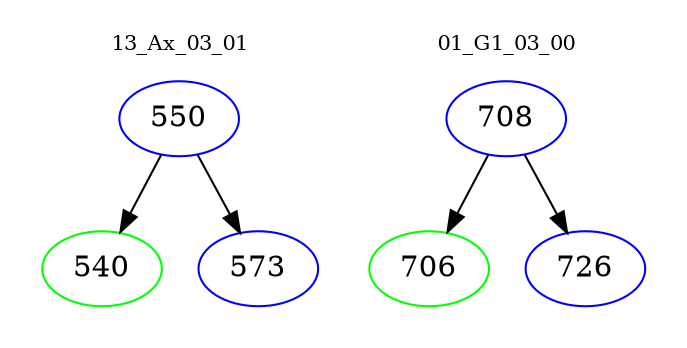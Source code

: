 digraph{
subgraph cluster_0 {
color = white
label = "13_Ax_03_01";
fontsize=10;
T0_550 [label="550", color="blue"]
T0_550 -> T0_540 [color="black"]
T0_540 [label="540", color="green"]
T0_550 -> T0_573 [color="black"]
T0_573 [label="573", color="blue"]
}
subgraph cluster_1 {
color = white
label = "01_G1_03_00";
fontsize=10;
T1_708 [label="708", color="blue"]
T1_708 -> T1_706 [color="black"]
T1_706 [label="706", color="green"]
T1_708 -> T1_726 [color="black"]
T1_726 [label="726", color="blue"]
}
}
